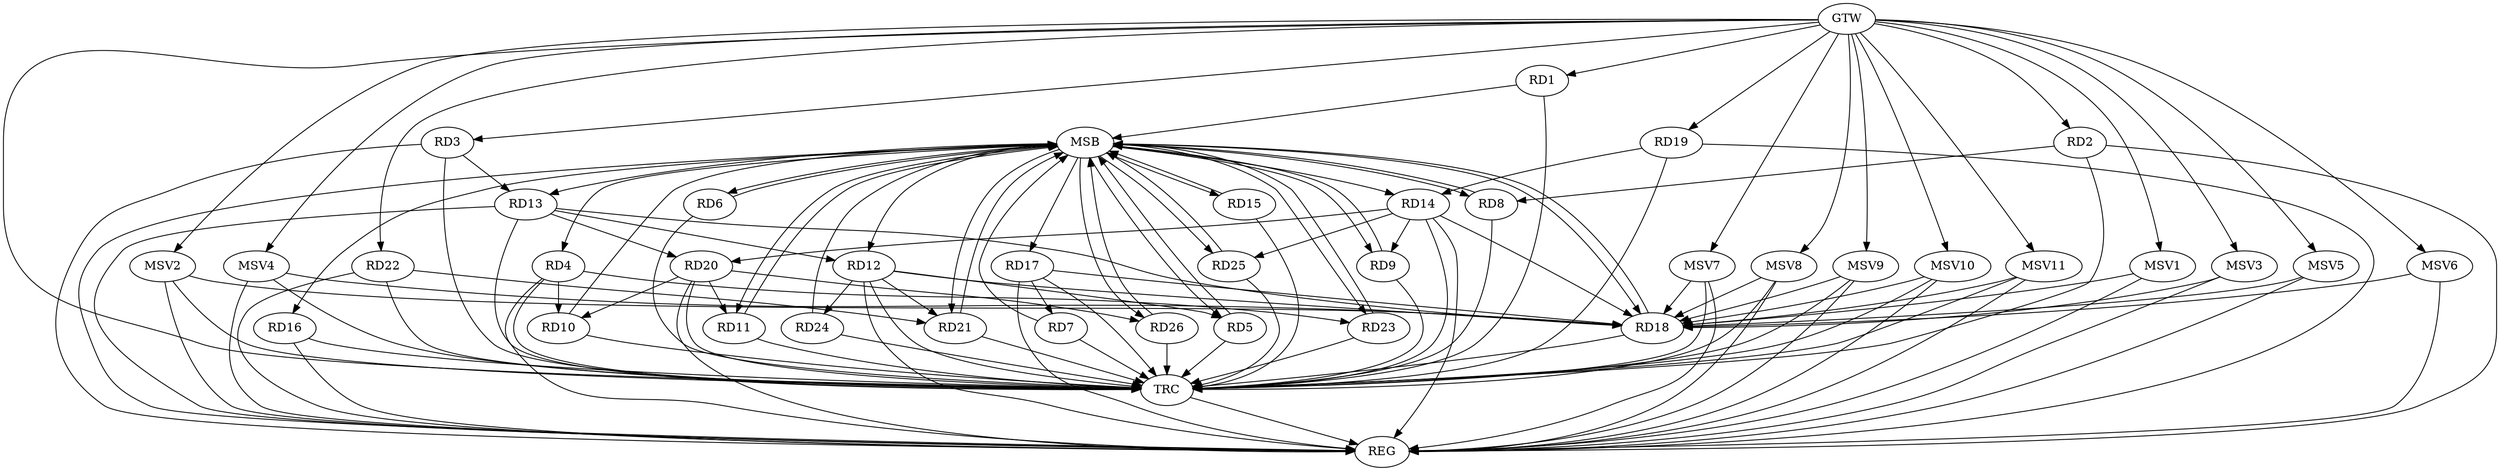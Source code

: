 strict digraph G {
  RD1 [ label="RD1" ];
  RD2 [ label="RD2" ];
  RD3 [ label="RD3" ];
  RD4 [ label="RD4" ];
  RD5 [ label="RD5" ];
  RD6 [ label="RD6" ];
  RD7 [ label="RD7" ];
  RD8 [ label="RD8" ];
  RD9 [ label="RD9" ];
  RD10 [ label="RD10" ];
  RD11 [ label="RD11" ];
  RD12 [ label="RD12" ];
  RD13 [ label="RD13" ];
  RD14 [ label="RD14" ];
  RD15 [ label="RD15" ];
  RD16 [ label="RD16" ];
  RD17 [ label="RD17" ];
  RD18 [ label="RD18" ];
  RD19 [ label="RD19" ];
  RD20 [ label="RD20" ];
  RD21 [ label="RD21" ];
  RD22 [ label="RD22" ];
  RD23 [ label="RD23" ];
  RD24 [ label="RD24" ];
  RD25 [ label="RD25" ];
  RD26 [ label="RD26" ];
  GTW [ label="GTW" ];
  REG [ label="REG" ];
  MSB [ label="MSB" ];
  TRC [ label="TRC" ];
  MSV1 [ label="MSV1" ];
  MSV2 [ label="MSV2" ];
  MSV3 [ label="MSV3" ];
  MSV4 [ label="MSV4" ];
  MSV5 [ label="MSV5" ];
  MSV6 [ label="MSV6" ];
  MSV7 [ label="MSV7" ];
  MSV8 [ label="MSV8" ];
  MSV9 [ label="MSV9" ];
  MSV10 [ label="MSV10" ];
  MSV11 [ label="MSV11" ];
  RD2 -> RD8;
  RD3 -> RD13;
  RD4 -> RD10;
  RD4 -> RD23;
  RD12 -> RD5;
  RD17 -> RD7;
  RD14 -> RD9;
  RD20 -> RD10;
  RD20 -> RD11;
  RD13 -> RD12;
  RD12 -> RD18;
  RD12 -> RD21;
  RD12 -> RD24;
  RD13 -> RD18;
  RD13 -> RD20;
  RD14 -> RD18;
  RD19 -> RD14;
  RD14 -> RD20;
  RD14 -> RD25;
  RD17 -> RD18;
  RD20 -> RD26;
  RD22 -> RD21;
  GTW -> RD1;
  GTW -> RD2;
  GTW -> RD3;
  GTW -> RD19;
  GTW -> RD22;
  RD2 -> REG;
  RD3 -> REG;
  RD4 -> REG;
  RD12 -> REG;
  RD13 -> REG;
  RD14 -> REG;
  RD16 -> REG;
  RD17 -> REG;
  RD19 -> REG;
  RD20 -> REG;
  RD22 -> REG;
  RD1 -> MSB;
  MSB -> RD15;
  MSB -> REG;
  RD5 -> MSB;
  MSB -> RD6;
  MSB -> RD8;
  MSB -> RD11;
  RD6 -> MSB;
  MSB -> RD9;
  MSB -> RD12;
  MSB -> RD26;
  RD7 -> MSB;
  RD8 -> MSB;
  MSB -> RD14;
  MSB -> RD16;
  MSB -> RD21;
  RD9 -> MSB;
  MSB -> RD4;
  RD10 -> MSB;
  MSB -> RD17;
  RD11 -> MSB;
  RD15 -> MSB;
  RD18 -> MSB;
  MSB -> RD23;
  RD21 -> MSB;
  MSB -> RD13;
  RD23 -> MSB;
  MSB -> RD5;
  MSB -> RD18;
  MSB -> RD25;
  RD24 -> MSB;
  RD25 -> MSB;
  RD26 -> MSB;
  RD1 -> TRC;
  RD2 -> TRC;
  RD3 -> TRC;
  RD4 -> TRC;
  RD5 -> TRC;
  RD6 -> TRC;
  RD7 -> TRC;
  RD8 -> TRC;
  RD9 -> TRC;
  RD10 -> TRC;
  RD11 -> TRC;
  RD12 -> TRC;
  RD13 -> TRC;
  RD14 -> TRC;
  RD15 -> TRC;
  RD16 -> TRC;
  RD17 -> TRC;
  RD18 -> TRC;
  RD19 -> TRC;
  RD20 -> TRC;
  RD21 -> TRC;
  RD22 -> TRC;
  RD23 -> TRC;
  RD24 -> TRC;
  RD25 -> TRC;
  RD26 -> TRC;
  GTW -> TRC;
  TRC -> REG;
  MSV1 -> RD18;
  MSV2 -> RD18;
  GTW -> MSV1;
  MSV1 -> REG;
  GTW -> MSV2;
  MSV2 -> REG;
  MSV2 -> TRC;
  MSV3 -> RD18;
  MSV4 -> RD18;
  GTW -> MSV3;
  MSV3 -> REG;
  GTW -> MSV4;
  MSV4 -> REG;
  MSV4 -> TRC;
  MSV5 -> RD18;
  MSV6 -> RD18;
  MSV7 -> RD18;
  MSV8 -> RD18;
  GTW -> MSV5;
  MSV5 -> REG;
  GTW -> MSV6;
  MSV6 -> REG;
  GTW -> MSV7;
  MSV7 -> REG;
  MSV7 -> TRC;
  GTW -> MSV8;
  MSV8 -> REG;
  MSV8 -> TRC;
  MSV9 -> RD18;
  MSV10 -> RD18;
  GTW -> MSV9;
  MSV9 -> REG;
  MSV9 -> TRC;
  GTW -> MSV10;
  MSV10 -> REG;
  MSV10 -> TRC;
  MSV11 -> RD18;
  GTW -> MSV11;
  MSV11 -> REG;
  MSV11 -> TRC;
}
